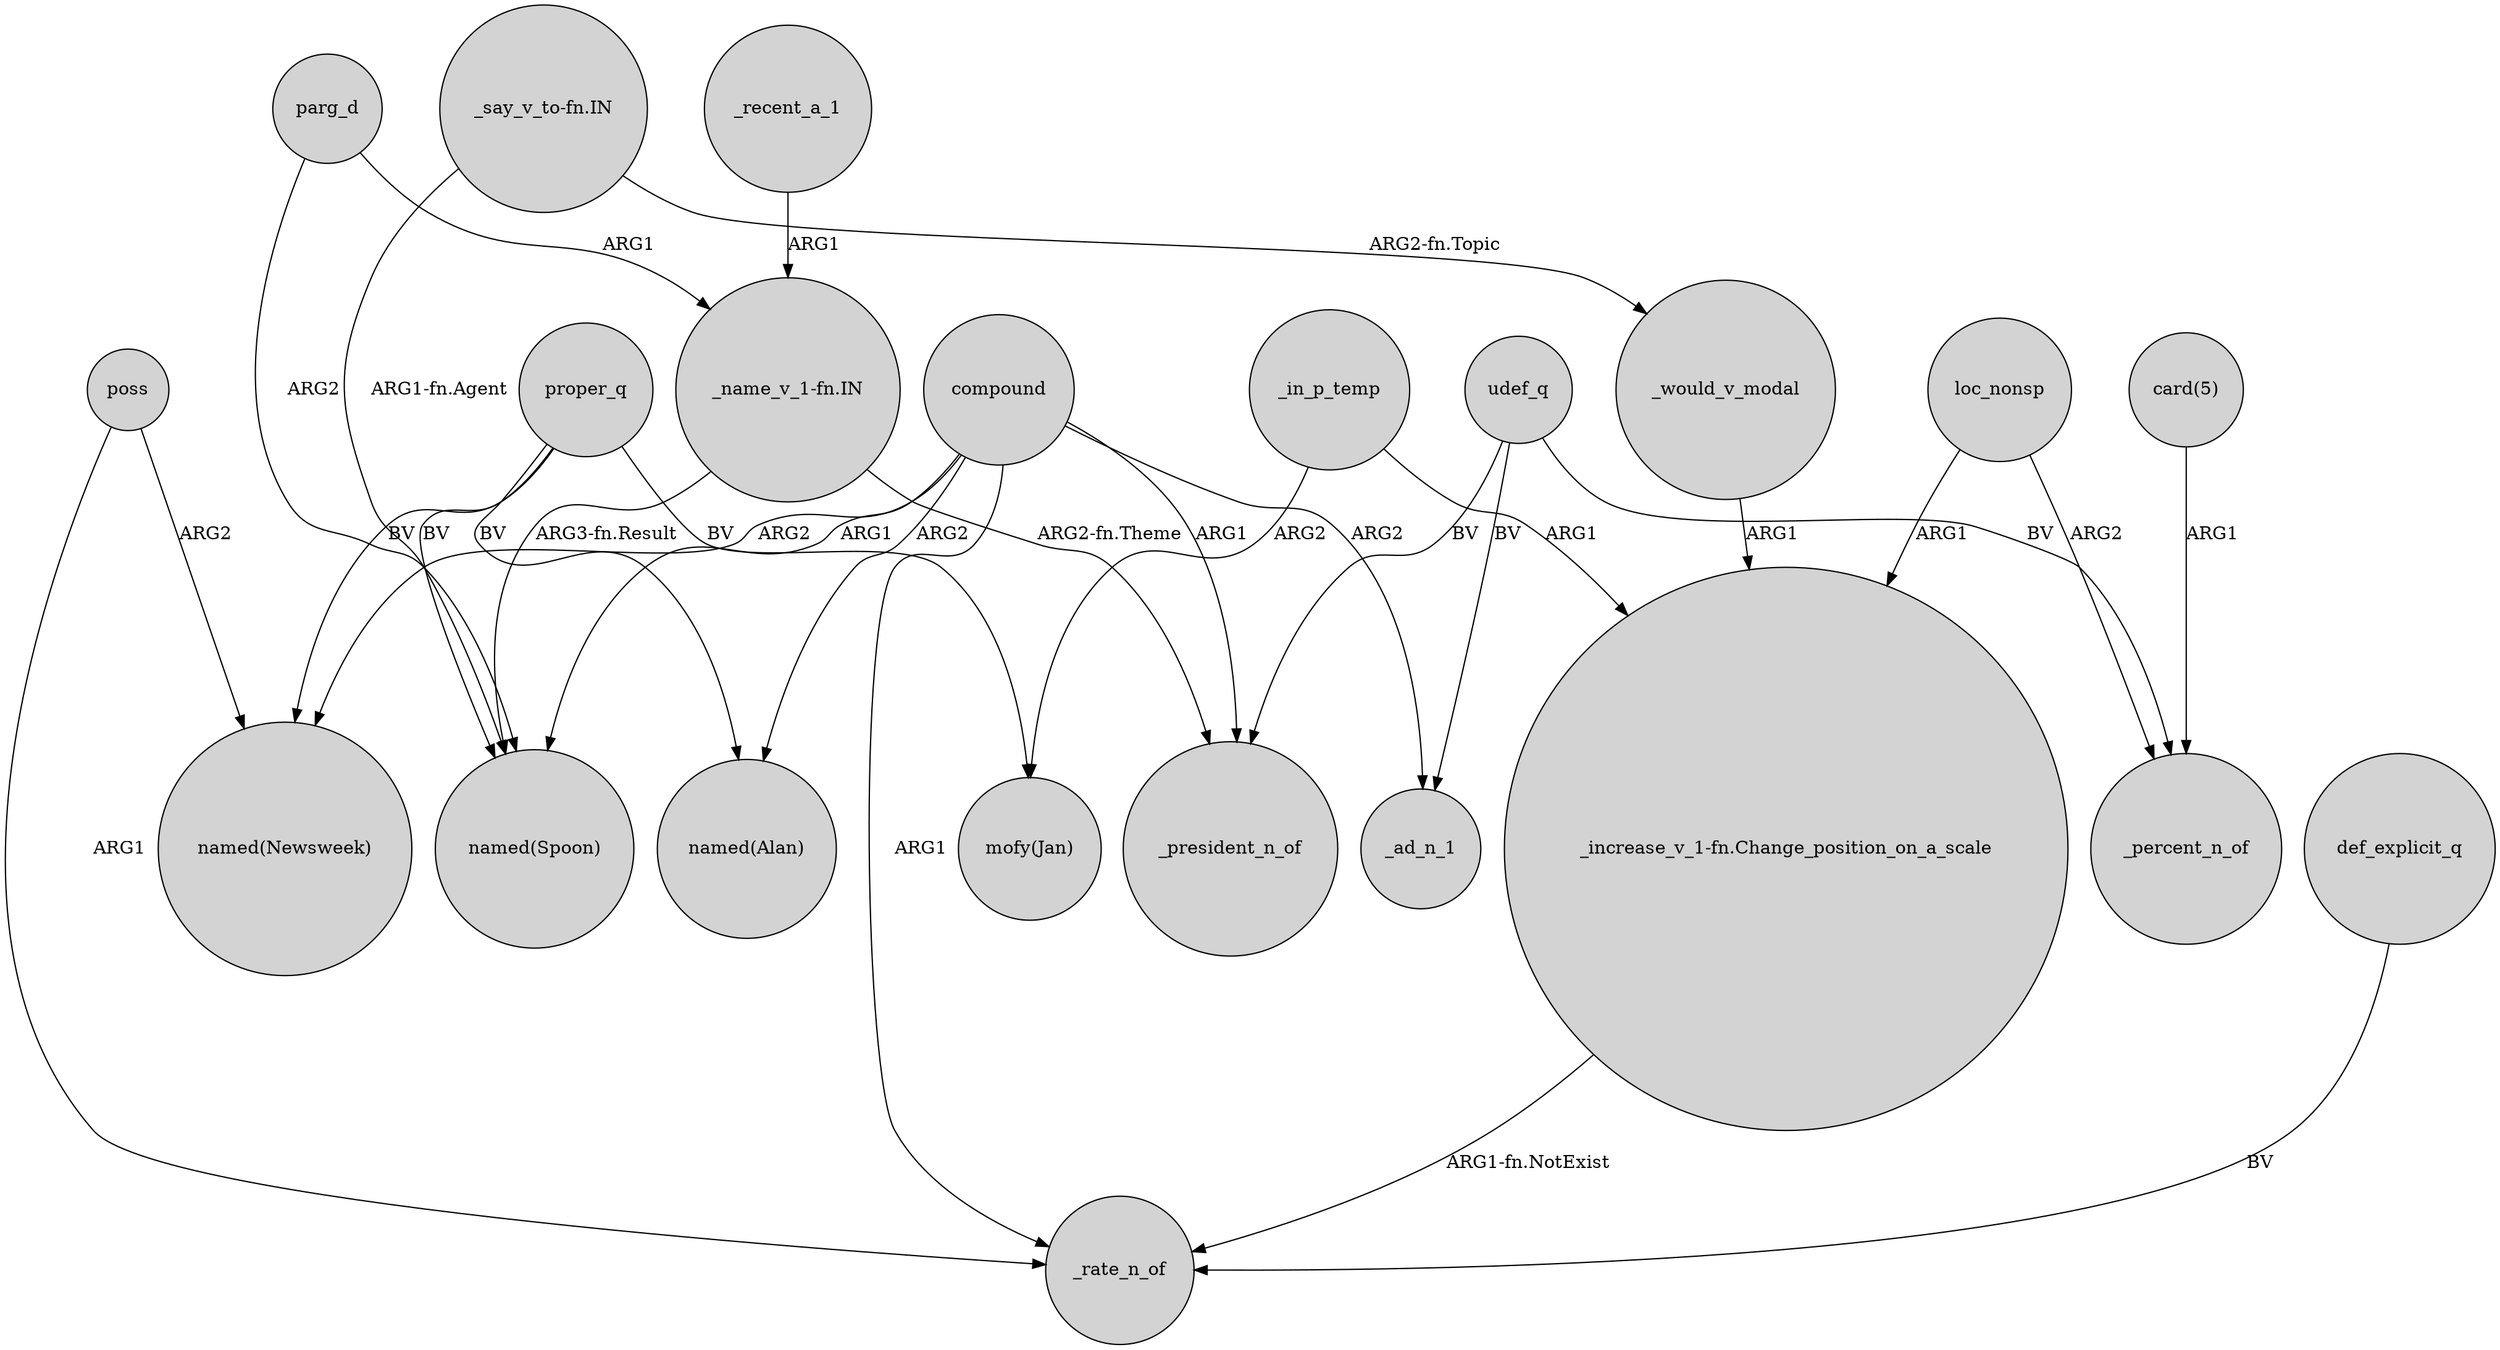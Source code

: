 digraph {
	node [shape=circle style=filled]
	"_say_v_to-fn.IN" -> _would_v_modal [label="ARG2-fn.Topic"]
	poss -> _rate_n_of [label=ARG1]
	_in_p_temp -> "_increase_v_1-fn.Change_position_on_a_scale" [label=ARG1]
	compound -> "named(Spoon)" [label=ARG1]
	compound -> _ad_n_1 [label=ARG2]
	_in_p_temp -> "mofy(Jan)" [label=ARG2]
	parg_d -> "named(Spoon)" [label=ARG2]
	def_explicit_q -> _rate_n_of [label=BV]
	"_say_v_to-fn.IN" -> "named(Spoon)" [label="ARG1-fn.Agent"]
	proper_q -> "named(Alan)" [label=BV]
	compound -> "named(Newsweek)" [label=ARG2]
	"_name_v_1-fn.IN" -> "named(Spoon)" [label="ARG3-fn.Result"]
	compound -> _rate_n_of [label=ARG1]
	proper_q -> "named(Newsweek)" [label=BV]
	poss -> "named(Newsweek)" [label=ARG2]
	proper_q -> "named(Spoon)" [label=BV]
	proper_q -> "mofy(Jan)" [label=BV]
	loc_nonsp -> "_increase_v_1-fn.Change_position_on_a_scale" [label=ARG1]
	_recent_a_1 -> "_name_v_1-fn.IN" [label=ARG1]
	"_increase_v_1-fn.Change_position_on_a_scale" -> _rate_n_of [label="ARG1-fn.NotExist"]
	"_name_v_1-fn.IN" -> _president_n_of [label="ARG2-fn.Theme"]
	compound -> _president_n_of [label=ARG1]
	udef_q -> _president_n_of [label=BV]
	loc_nonsp -> _percent_n_of [label=ARG2]
	compound -> "named(Alan)" [label=ARG2]
	udef_q -> _ad_n_1 [label=BV]
	"card(5)" -> _percent_n_of [label=ARG1]
	_would_v_modal -> "_increase_v_1-fn.Change_position_on_a_scale" [label=ARG1]
	udef_q -> _percent_n_of [label=BV]
	parg_d -> "_name_v_1-fn.IN" [label=ARG1]
}
